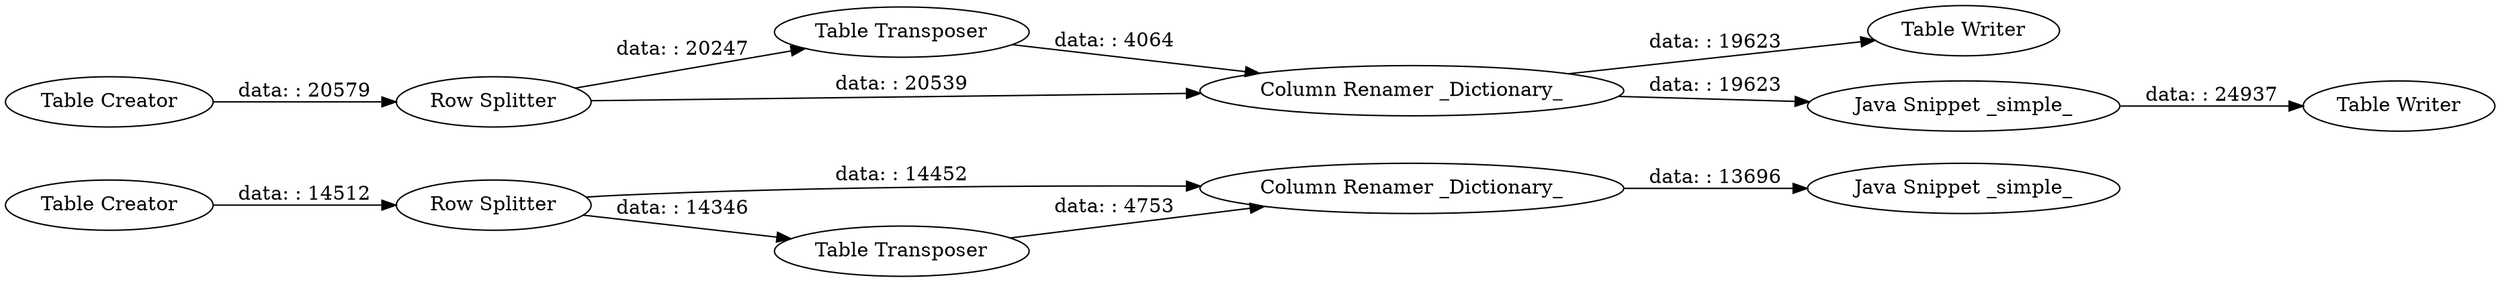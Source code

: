 digraph {
	"-6877268026129343381_16" [label="Java Snippet _simple_"]
	"-6877268026129343381_10" [label="Row Splitter"]
	"-6877268026129343381_5" [label="Table Transposer"]
	"-6877268026129343381_2" [label="Row Splitter"]
	"-6877268026129343381_12" [label="Column Renamer _Dictionary_"]
	"-6877268026129343381_4" [label="Column Renamer _Dictionary_"]
	"-6877268026129343381_9" [label="Table Creator"]
	"-6877268026129343381_13" [label="Table Transposer"]
	"-6877268026129343381_8" [label="Table Writer"]
	"-6877268026129343381_7" [label="Table Writer"]
	"-6877268026129343381_15" [label="Java Snippet _simple_"]
	"-6877268026129343381_1" [label="Table Creator"]
	"-6877268026129343381_1" -> "-6877268026129343381_2" [label="data: : 20579"]
	"-6877268026129343381_12" -> "-6877268026129343381_16" [label="data: : 13696"]
	"-6877268026129343381_2" -> "-6877268026129343381_4" [label="data: : 20539"]
	"-6877268026129343381_2" -> "-6877268026129343381_5" [label="data: : 20247"]
	"-6877268026129343381_4" -> "-6877268026129343381_15" [label="data: : 19623"]
	"-6877268026129343381_5" -> "-6877268026129343381_4" [label="data: : 4064"]
	"-6877268026129343381_13" -> "-6877268026129343381_12" [label="data: : 4753"]
	"-6877268026129343381_10" -> "-6877268026129343381_13" [label="data: : 14346"]
	"-6877268026129343381_10" -> "-6877268026129343381_12" [label="data: : 14452"]
	"-6877268026129343381_9" -> "-6877268026129343381_10" [label="data: : 14512"]
	"-6877268026129343381_4" -> "-6877268026129343381_7" [label="data: : 19623"]
	"-6877268026129343381_15" -> "-6877268026129343381_8" [label="data: : 24937"]
	rankdir=LR
}
